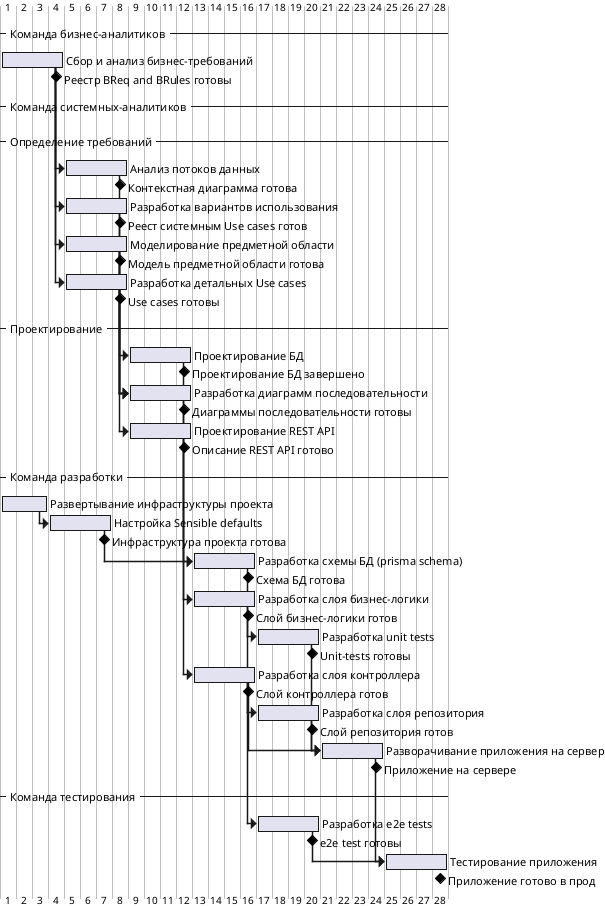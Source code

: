 @startgantt
language ru
-- Команда бизнес-аналитиков --
[Сбор и анализ бизнес-требований] lasts 4 days
[Реестр BReq and BRules готовы] happens at [Сбор и анализ бизнес-требований]'s end

-- Команда системных-аналитиков --
-- Определение требований --

[Анализ потоков данных] lasts 4 days
[Анализ потоков данных] starts at [Сбор и анализ бизнес-требований]'s end
[Контекстная диаграмма готова] happens at [Анализ потоков данных]'s end

[Разработка вариантов использования] starts at [Сбор и анализ бизнес-требований]'s end
[Разработка вариантов использования] lasts 4 days
[Реест системным Use cases готов] happens at [Разработка вариантов использования]'s end

[Моделирование предметной области] starts at [Сбор и анализ бизнес-требований]'s end
[Моделирование предметной области] lasts 4 days
[Модель предметной области готова] happens at [Моделирование предметной области]'s end

[Разработка детальных Use cases] starts at [Сбор и анализ бизнес-требований]'s end
[Разработка детальных Use cases] lasts 4 days
[Use cases готовы] happens at [Разработка детальных Use cases]'s end

-- Проектирование --

[Проектирование БД] starts at [Моделирование предметной области]'s end
[Проектирование БД] lasts 4 days
[Проектирование БД завершено] happens at [Проектирование БД]'s end

[Разработка диаграмм последовательности] starts at [Анализ потоков данных]'s end
[Разработка диаграмм последовательности] starts at [Разработка вариантов использования]'s end
[Разработка диаграмм последовательности] starts at [Моделирование предметной области]'s end
[Разработка диаграмм последовательности] starts at [Разработка детальных Use cases]'s end
[Разработка диаграмм последовательности] lasts 4 days
[Диаграммы последовательности готовы] happens at [Разработка диаграмм последовательности]'s end

[Проектирование REST API] starts at [Разработка детальных Use cases]'s end
[Проектирование REST API] lasts 4 days
[Описание REST API готово] happens at [Проектирование REST API]'s end


-- Команда разработки --

[Развертывание инфраструктуры проекта] lasts 3 days

[Настройка Sensible defaults] starts at [Развертывание инфраструктуры проекта]'s end
[Настройка Sensible defaults] lasts 4 days
[Инфраструктура проекта готова] happens at [Настройка Sensible defaults]'s end

[Разработка схемы БД (prisma schema)] starts at [Проектирование БД]'s end
[Разработка схемы БД (prisma schema)] starts at [Настройка Sensible defaults]'s end
[Разработка схемы БД (prisma schema)] lasts 4 days
[Схема БД готова] happens at [Разработка схемы БД (prisma schema)]'s end

[Разработка слоя бизнес-логики] starts at [Разработка диаграмм последовательности]'s end
[Разработка слоя бизнес-логики] lasts 4 days
[Слой бизнес-логики готов] happens at [Разработка слоя бизнес-логики]'s end

[Разработка unit tests] starts at [Разработка слоя бизнес-логики]'s end
[Разработка unit tests] lasts 4 days
[Unit-tests готовы] happens at [Разработка unit tests]'s end

[Разработка слоя контроллера] starts at [Проектирование REST API]'s end
[Разработка слоя контроллера] lasts 4 days
[Слой контроллера готов] happens at [Разработка слоя контроллера]'s end

[Разработка слоя репозитория] starts at [Разработка схемы БД (prisma schema)]'s end
[Разработка слоя репозитория] lasts 4 days
[Слой репозитория готов] happens at [Разработка слоя репозитория]'s end

[Разворачивание приложения на сервер] starts at [Разработка слоя репозитория]'s end
[Разворачивание приложения на сервер] starts at [Разработка слоя контроллера]'s end
[Разворачивание приложения на сервер] starts at [Разработка unit tests]'s end

[Разворачивание приложения на сервер] lasts 4 days
[Приложение на сервере] happens at [Разворачивание приложения на сервер]'s end
-- Команда тестирования --


[Разработка e2e tests] starts at [Разработка слоя контроллера]'s end
[Разработка e2e tests] lasts 4 days
[e2e test готовы] happens at [Разработка e2e tests]'s end

[Тестирование приложения] starts at [Разворачивание приложения на сервер]'s end
[Тестирование приложения] starts at [Разработка e2e tests]'s end
[Тестирование приложения] lasts 4 days
[Приложение готово в прод] happens at [Тестирование приложения]'s end
@endgantt
